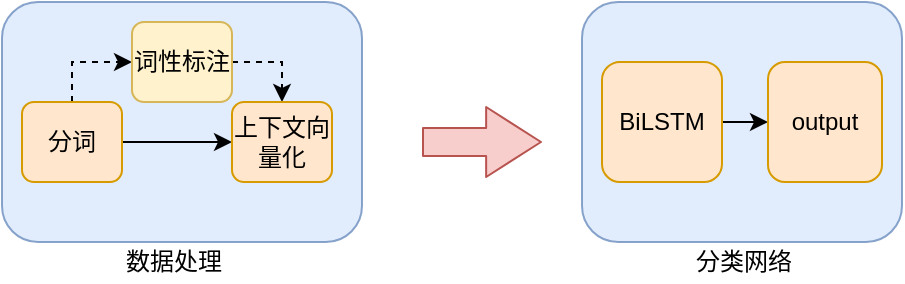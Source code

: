 <mxfile version="12.2.4" pages="1"><diagram id="u9LVY2YMi_dwb_LLsa_U" name="struct"><mxGraphModel dx="721" dy="309" grid="1" gridSize="10" guides="1" tooltips="1" connect="1" arrows="1" fold="1" page="1" pageScale="1" pageWidth="291" pageHeight="413" math="0" shadow="0"><root><mxCell id="0"/><mxCell id="1" parent="0"/><mxCell id="2" value="" style="rounded=1;whiteSpace=wrap;html=1;fillColor=#dae8fc;strokeColor=#6c8ebf;opacity=80;" parent="1" vertex="1"><mxGeometry x="70" y="150" width="180" height="120" as="geometry"/></mxCell><mxCell id="6" value="" style="rounded=1;whiteSpace=wrap;html=1;fillColor=#dae8fc;strokeColor=#6c8ebf;opacity=80;" parent="1" vertex="1"><mxGeometry x="360" y="150" width="160" height="120" as="geometry"/></mxCell><mxCell id="5" value="" style="edgeStyle=orthogonalEdgeStyle;rounded=0;orthogonalLoop=1;jettySize=auto;html=1;" parent="1" source="3" target="4" edge="1"><mxGeometry relative="1" as="geometry"/></mxCell><mxCell id="3" value="BiLSTM" style="rounded=1;whiteSpace=wrap;html=1;fillColor=#ffe6cc;strokeColor=#d79b00;" parent="1" vertex="1"><mxGeometry x="370" y="180" width="60" height="60" as="geometry"/></mxCell><mxCell id="4" value="output" style="rounded=1;whiteSpace=wrap;html=1;fillColor=#ffe6cc;strokeColor=#d79b00;" parent="1" vertex="1"><mxGeometry x="453" y="180" width="57" height="60" as="geometry"/></mxCell><mxCell id="11" style="edgeStyle=orthogonalEdgeStyle;rounded=0;orthogonalLoop=1;jettySize=auto;html=1;exitX=0.5;exitY=0;exitDx=0;exitDy=0;dashed=1;" parent="1" source="8" target="9" edge="1"><mxGeometry relative="1" as="geometry"/></mxCell><mxCell id="13" style="edgeStyle=orthogonalEdgeStyle;rounded=0;orthogonalLoop=1;jettySize=auto;html=1;exitX=1;exitY=0.5;exitDx=0;exitDy=0;" parent="1" source="8" target="10" edge="1"><mxGeometry relative="1" as="geometry"/></mxCell><mxCell id="8" value="分词" style="rounded=1;whiteSpace=wrap;html=1;fillColor=#ffe6cc;strokeColor=#d79b00;" parent="1" vertex="1"><mxGeometry x="80" y="200" width="50" height="40" as="geometry"/></mxCell><mxCell id="12" style="edgeStyle=orthogonalEdgeStyle;rounded=0;orthogonalLoop=1;jettySize=auto;html=1;exitX=1;exitY=0.5;exitDx=0;exitDy=0;entryX=0.5;entryY=0;entryDx=0;entryDy=0;dashed=1;" parent="1" source="9" target="10" edge="1"><mxGeometry relative="1" as="geometry"/></mxCell><mxCell id="9" value="词性标注" style="rounded=1;whiteSpace=wrap;html=1;fillColor=#fff2cc;strokeColor=#d6b656;" parent="1" vertex="1"><mxGeometry x="135" y="160" width="50" height="40" as="geometry"/></mxCell><mxCell id="10" value="上下文向量化" style="rounded=1;whiteSpace=wrap;html=1;fillColor=#ffe6cc;strokeColor=#d79b00;" parent="1" vertex="1"><mxGeometry x="185" y="200" width="50" height="40" as="geometry"/></mxCell><mxCell id="14" value="数据处理" style="text;html=1;resizable=0;points=[];autosize=1;align=left;verticalAlign=top;spacingTop=-4;" parent="1" vertex="1"><mxGeometry x="130" y="270" width="60" height="20" as="geometry"/></mxCell><mxCell id="15" value="分类网络" style="text;html=1;resizable=0;points=[];autosize=1;align=left;verticalAlign=top;spacingTop=-4;" parent="1" vertex="1"><mxGeometry x="415" y="270" width="60" height="20" as="geometry"/></mxCell><mxCell id="16" value="" style="shape=flexArrow;endArrow=classic;html=1;width=14;endSize=8.81;fillColor=#f8cecc;strokeColor=#b85450;" parent="1" edge="1"><mxGeometry width="50" height="50" relative="1" as="geometry"><mxPoint x="280" y="220" as="sourcePoint"/><mxPoint x="340" y="220" as="targetPoint"/></mxGeometry></mxCell></root></mxGraphModel></diagram></mxfile>